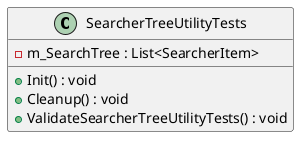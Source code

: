@startuml
class SearcherTreeUtilityTests {
    - m_SearchTree : List<SearcherItem>
    + Init() : void
    + Cleanup() : void
    + ValidateSearcherTreeUtilityTests() : void
}
@enduml

